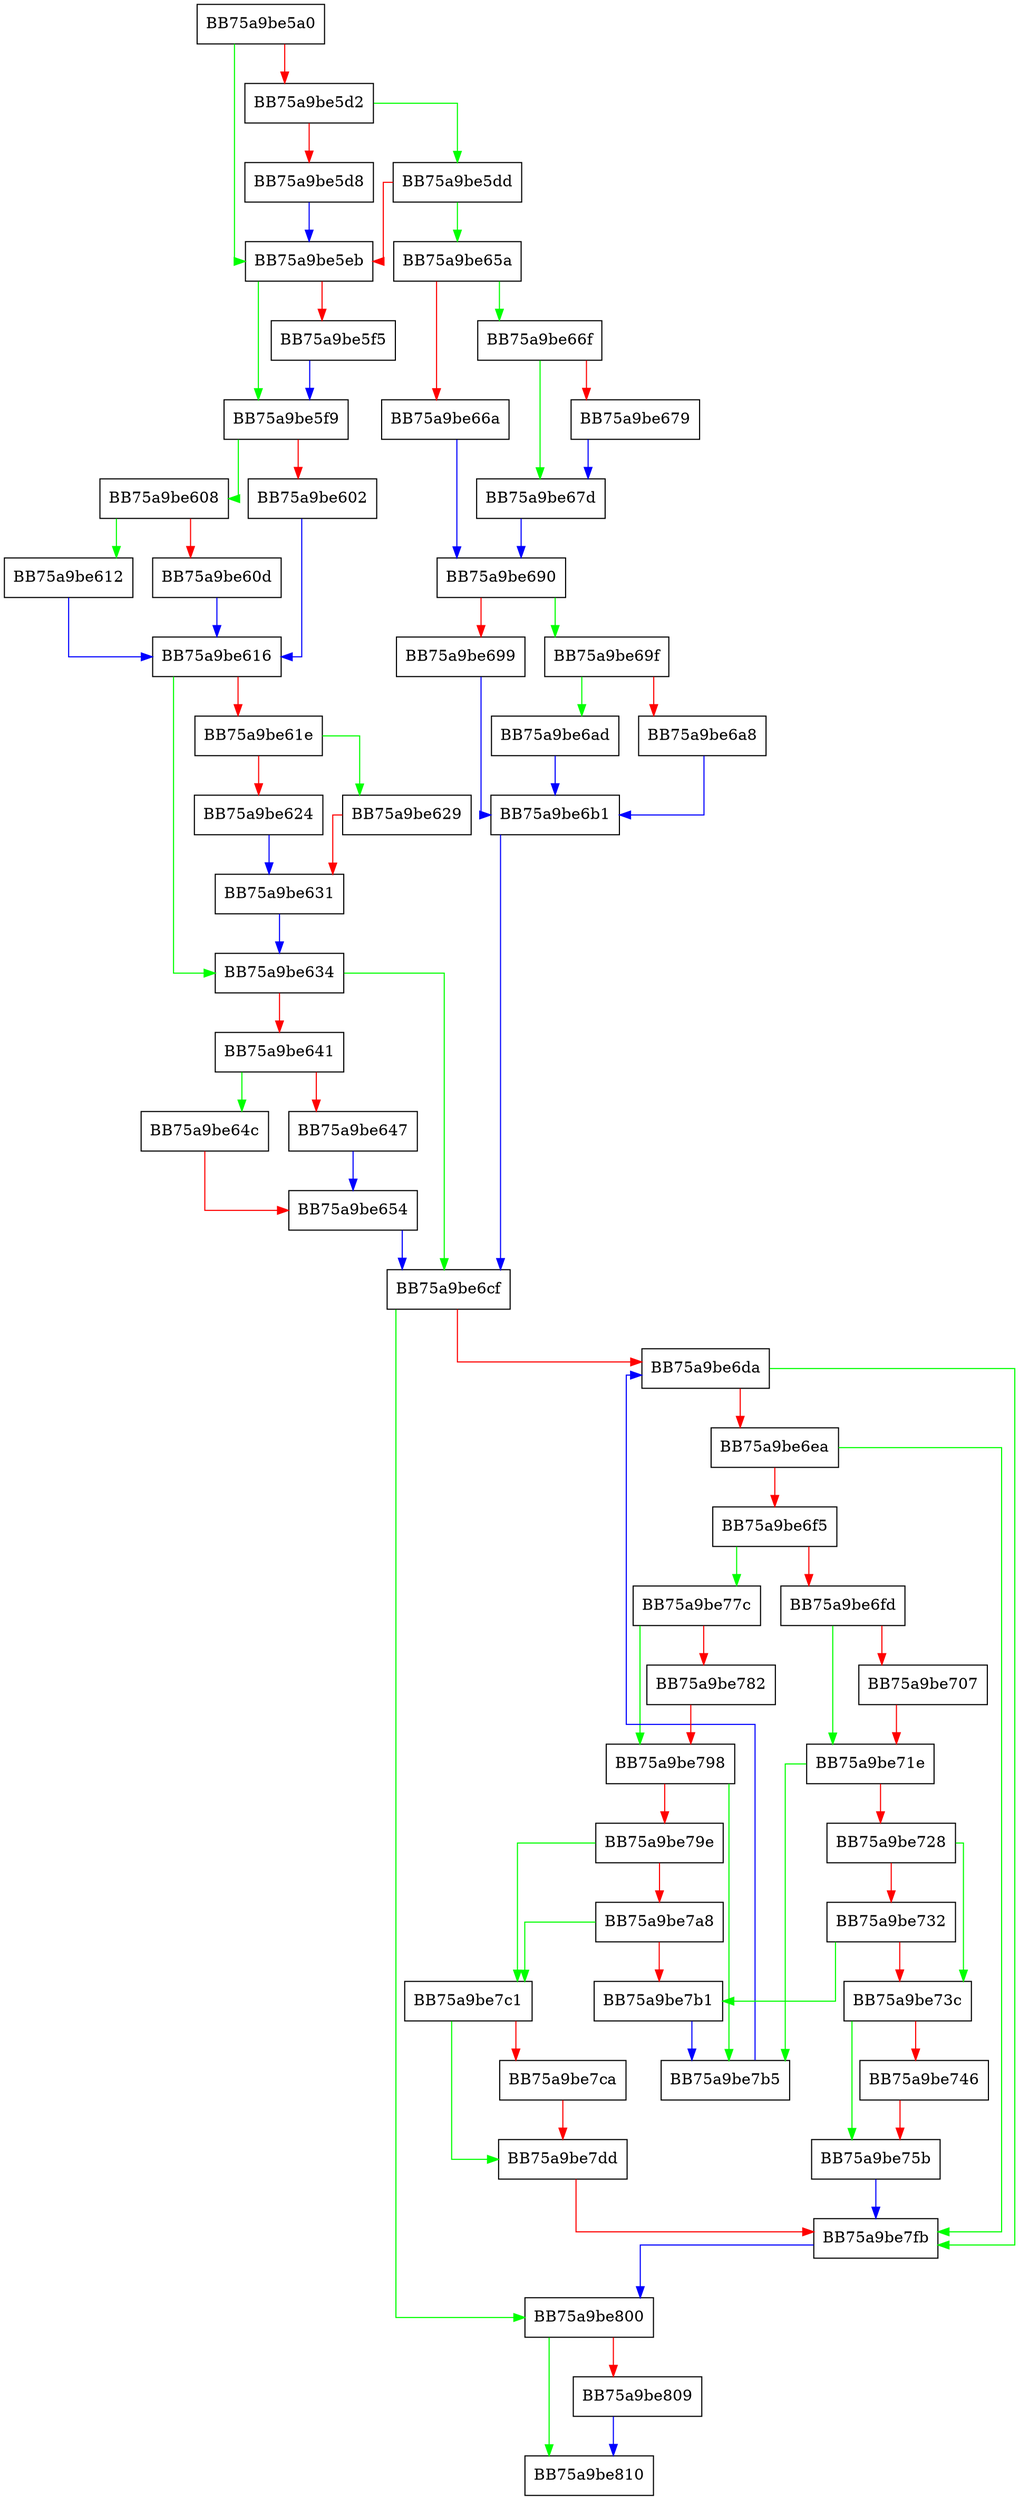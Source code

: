 digraph _Extract {
  node [shape="box"];
  graph [splines=ortho];
  BB75a9be5a0 -> BB75a9be5eb [color="green"];
  BB75a9be5a0 -> BB75a9be5d2 [color="red"];
  BB75a9be5d2 -> BB75a9be5dd [color="green"];
  BB75a9be5d2 -> BB75a9be5d8 [color="red"];
  BB75a9be5d8 -> BB75a9be5eb [color="blue"];
  BB75a9be5dd -> BB75a9be65a [color="green"];
  BB75a9be5dd -> BB75a9be5eb [color="red"];
  BB75a9be5eb -> BB75a9be5f9 [color="green"];
  BB75a9be5eb -> BB75a9be5f5 [color="red"];
  BB75a9be5f5 -> BB75a9be5f9 [color="blue"];
  BB75a9be5f9 -> BB75a9be608 [color="green"];
  BB75a9be5f9 -> BB75a9be602 [color="red"];
  BB75a9be602 -> BB75a9be616 [color="blue"];
  BB75a9be608 -> BB75a9be612 [color="green"];
  BB75a9be608 -> BB75a9be60d [color="red"];
  BB75a9be60d -> BB75a9be616 [color="blue"];
  BB75a9be612 -> BB75a9be616 [color="blue"];
  BB75a9be616 -> BB75a9be634 [color="green"];
  BB75a9be616 -> BB75a9be61e [color="red"];
  BB75a9be61e -> BB75a9be629 [color="green"];
  BB75a9be61e -> BB75a9be624 [color="red"];
  BB75a9be624 -> BB75a9be631 [color="blue"];
  BB75a9be629 -> BB75a9be631 [color="red"];
  BB75a9be631 -> BB75a9be634 [color="blue"];
  BB75a9be634 -> BB75a9be6cf [color="green"];
  BB75a9be634 -> BB75a9be641 [color="red"];
  BB75a9be641 -> BB75a9be64c [color="green"];
  BB75a9be641 -> BB75a9be647 [color="red"];
  BB75a9be647 -> BB75a9be654 [color="blue"];
  BB75a9be64c -> BB75a9be654 [color="red"];
  BB75a9be654 -> BB75a9be6cf [color="blue"];
  BB75a9be65a -> BB75a9be66f [color="green"];
  BB75a9be65a -> BB75a9be66a [color="red"];
  BB75a9be66a -> BB75a9be690 [color="blue"];
  BB75a9be66f -> BB75a9be67d [color="green"];
  BB75a9be66f -> BB75a9be679 [color="red"];
  BB75a9be679 -> BB75a9be67d [color="blue"];
  BB75a9be67d -> BB75a9be690 [color="blue"];
  BB75a9be690 -> BB75a9be69f [color="green"];
  BB75a9be690 -> BB75a9be699 [color="red"];
  BB75a9be699 -> BB75a9be6b1 [color="blue"];
  BB75a9be69f -> BB75a9be6ad [color="green"];
  BB75a9be69f -> BB75a9be6a8 [color="red"];
  BB75a9be6a8 -> BB75a9be6b1 [color="blue"];
  BB75a9be6ad -> BB75a9be6b1 [color="blue"];
  BB75a9be6b1 -> BB75a9be6cf [color="blue"];
  BB75a9be6cf -> BB75a9be800 [color="green"];
  BB75a9be6cf -> BB75a9be6da [color="red"];
  BB75a9be6da -> BB75a9be7fb [color="green"];
  BB75a9be6da -> BB75a9be6ea [color="red"];
  BB75a9be6ea -> BB75a9be7fb [color="green"];
  BB75a9be6ea -> BB75a9be6f5 [color="red"];
  BB75a9be6f5 -> BB75a9be77c [color="green"];
  BB75a9be6f5 -> BB75a9be6fd [color="red"];
  BB75a9be6fd -> BB75a9be71e [color="green"];
  BB75a9be6fd -> BB75a9be707 [color="red"];
  BB75a9be707 -> BB75a9be71e [color="red"];
  BB75a9be71e -> BB75a9be7b5 [color="green"];
  BB75a9be71e -> BB75a9be728 [color="red"];
  BB75a9be728 -> BB75a9be73c [color="green"];
  BB75a9be728 -> BB75a9be732 [color="red"];
  BB75a9be732 -> BB75a9be7b1 [color="green"];
  BB75a9be732 -> BB75a9be73c [color="red"];
  BB75a9be73c -> BB75a9be75b [color="green"];
  BB75a9be73c -> BB75a9be746 [color="red"];
  BB75a9be746 -> BB75a9be75b [color="red"];
  BB75a9be75b -> BB75a9be7fb [color="blue"];
  BB75a9be77c -> BB75a9be798 [color="green"];
  BB75a9be77c -> BB75a9be782 [color="red"];
  BB75a9be782 -> BB75a9be798 [color="red"];
  BB75a9be798 -> BB75a9be7b5 [color="green"];
  BB75a9be798 -> BB75a9be79e [color="red"];
  BB75a9be79e -> BB75a9be7c1 [color="green"];
  BB75a9be79e -> BB75a9be7a8 [color="red"];
  BB75a9be7a8 -> BB75a9be7c1 [color="green"];
  BB75a9be7a8 -> BB75a9be7b1 [color="red"];
  BB75a9be7b1 -> BB75a9be7b5 [color="blue"];
  BB75a9be7b5 -> BB75a9be6da [color="blue"];
  BB75a9be7c1 -> BB75a9be7dd [color="green"];
  BB75a9be7c1 -> BB75a9be7ca [color="red"];
  BB75a9be7ca -> BB75a9be7dd [color="red"];
  BB75a9be7dd -> BB75a9be7fb [color="red"];
  BB75a9be7fb -> BB75a9be800 [color="blue"];
  BB75a9be800 -> BB75a9be810 [color="green"];
  BB75a9be800 -> BB75a9be809 [color="red"];
  BB75a9be809 -> BB75a9be810 [color="blue"];
}